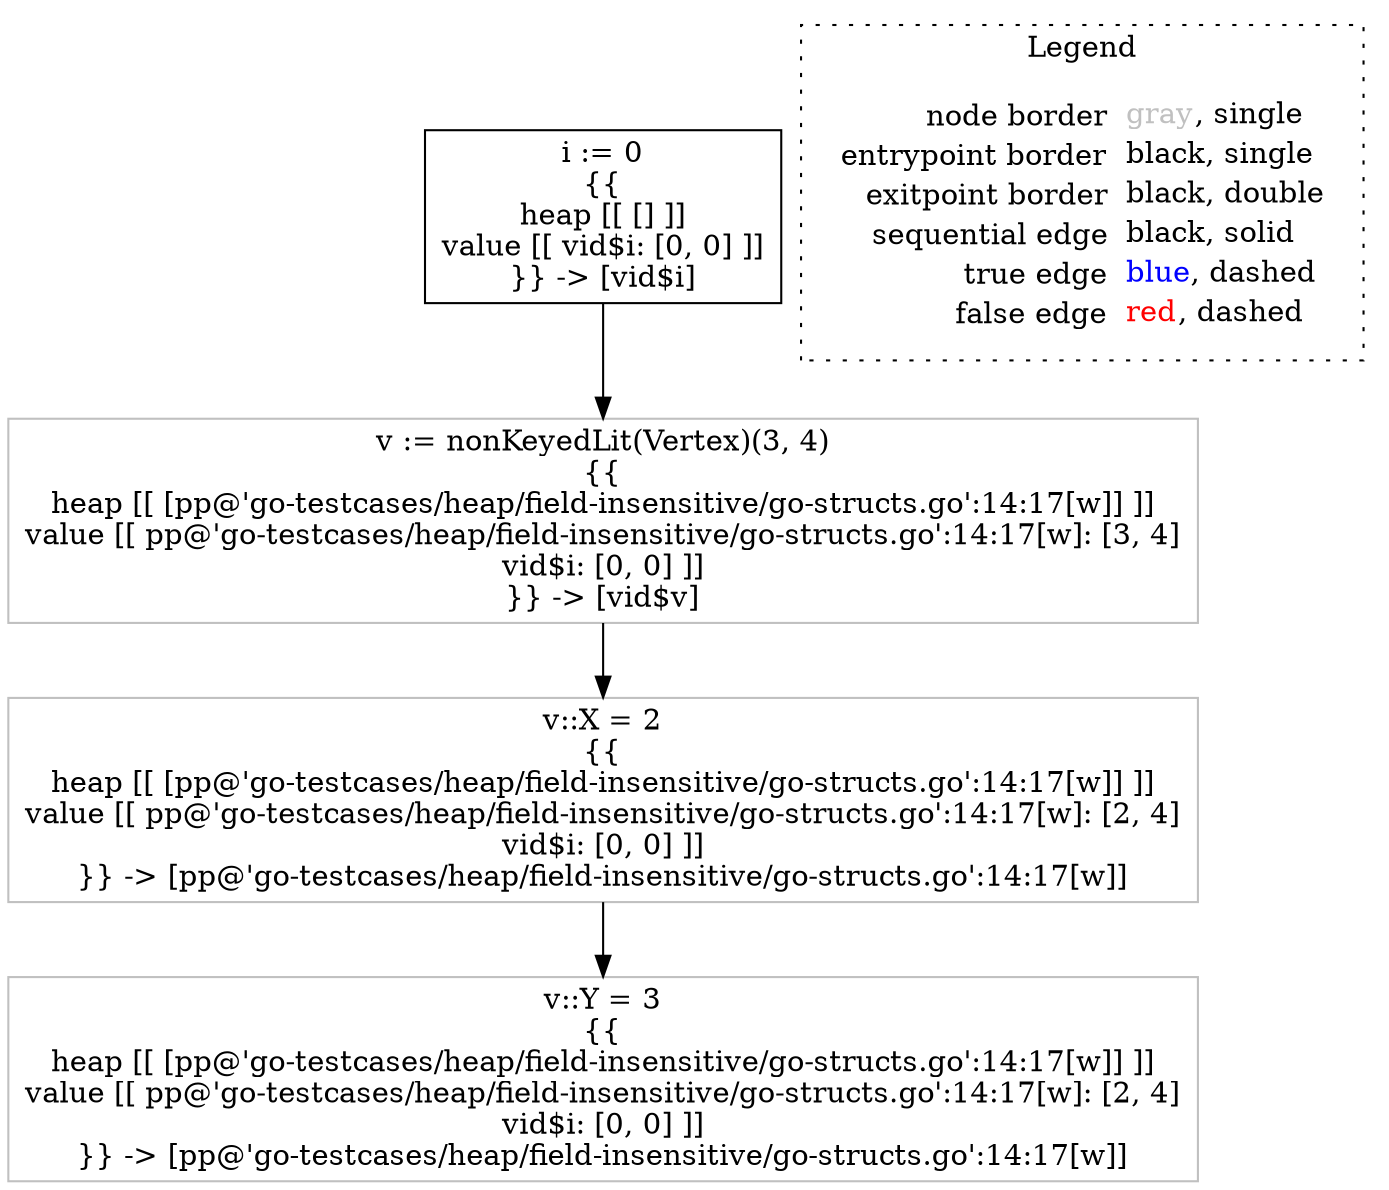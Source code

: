 digraph {
	"node0" [shape="rect",color="black",label=<i := 0<BR/>{{<BR/>heap [[ [] ]]<BR/>value [[ vid$i: [0, 0] ]]<BR/>}} -&gt; [vid$i]>];
	"node1" [shape="rect",color="gray",label=<v := nonKeyedLit(Vertex)(3, 4)<BR/>{{<BR/>heap [[ [pp@'go-testcases/heap/field-insensitive/go-structs.go':14:17[w]] ]]<BR/>value [[ pp@'go-testcases/heap/field-insensitive/go-structs.go':14:17[w]: [3, 4]<BR/>vid$i: [0, 0] ]]<BR/>}} -&gt; [vid$v]>];
	"node2" [shape="rect",color="gray",label=<v::Y = 3<BR/>{{<BR/>heap [[ [pp@'go-testcases/heap/field-insensitive/go-structs.go':14:17[w]] ]]<BR/>value [[ pp@'go-testcases/heap/field-insensitive/go-structs.go':14:17[w]: [2, 4]<BR/>vid$i: [0, 0] ]]<BR/>}} -&gt; [pp@'go-testcases/heap/field-insensitive/go-structs.go':14:17[w]]>];
	"node3" [shape="rect",color="gray",label=<v::X = 2<BR/>{{<BR/>heap [[ [pp@'go-testcases/heap/field-insensitive/go-structs.go':14:17[w]] ]]<BR/>value [[ pp@'go-testcases/heap/field-insensitive/go-structs.go':14:17[w]: [2, 4]<BR/>vid$i: [0, 0] ]]<BR/>}} -&gt; [pp@'go-testcases/heap/field-insensitive/go-structs.go':14:17[w]]>];
	"node1" -> "node3" [color="black"];
	"node0" -> "node1" [color="black"];
	"node3" -> "node2" [color="black"];
subgraph cluster_legend {
	label="Legend";
	style=dotted;
	node [shape=plaintext];
	"legend" [label=<<table border="0" cellpadding="2" cellspacing="0" cellborder="0"><tr><td align="right">node border&nbsp;</td><td align="left"><font color="gray">gray</font>, single</td></tr><tr><td align="right">entrypoint border&nbsp;</td><td align="left"><font color="black">black</font>, single</td></tr><tr><td align="right">exitpoint border&nbsp;</td><td align="left"><font color="black">black</font>, double</td></tr><tr><td align="right">sequential edge&nbsp;</td><td align="left"><font color="black">black</font>, solid</td></tr><tr><td align="right">true edge&nbsp;</td><td align="left"><font color="blue">blue</font>, dashed</td></tr><tr><td align="right">false edge&nbsp;</td><td align="left"><font color="red">red</font>, dashed</td></tr></table>>];
}

}
